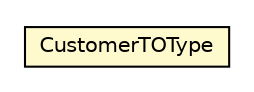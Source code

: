 #!/usr/local/bin/dot
#
# Class diagram 
# Generated by UMLGraph version R5_6-24-gf6e263 (http://www.umlgraph.org/)
#

digraph G {
	edge [fontname="Helvetica",fontsize=10,labelfontname="Helvetica",labelfontsize=10];
	node [fontname="Helvetica",fontsize=10,shape=plaintext];
	nodesep=0.25;
	ranksep=0.5;
	// name.marmac.tutorials.cxfatwork.model.to.customers.CustomerTOType
	c17 [label=<<table title="name.marmac.tutorials.cxfatwork.model.to.customers.CustomerTOType" border="0" cellborder="1" cellspacing="0" cellpadding="2" port="p" bgcolor="lemonChiffon" href="./CustomerTOType.html">
		<tr><td><table border="0" cellspacing="0" cellpadding="1">
<tr><td align="center" balign="center"> CustomerTOType </td></tr>
		</table></td></tr>
		</table>>, URL="./CustomerTOType.html", fontname="Helvetica", fontcolor="black", fontsize=10.0];
}

